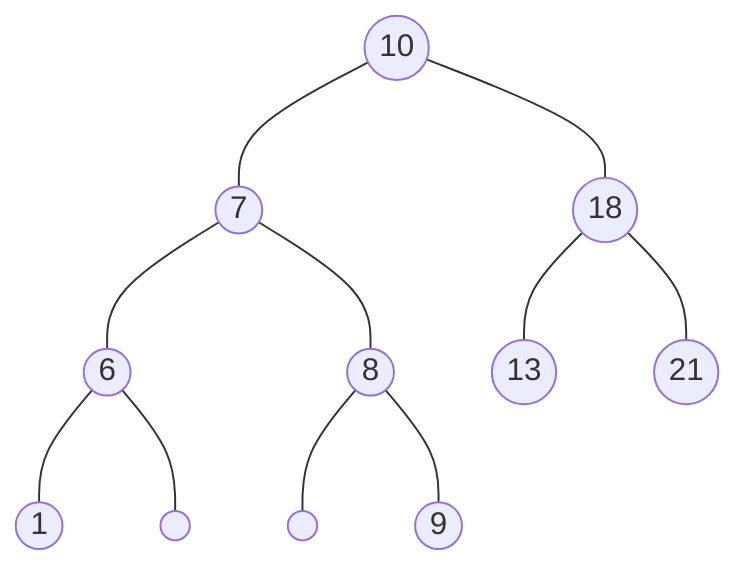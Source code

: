 graph TD
    a((10))
    a --- e((7))
    a --- c((18))
    e --- b((6))
    e --- i((8))
    c --- f((13))
    c --- g((21))
    b --- d((1))
    b --- l(( ))
    i --- j(( ))
    i --- k((9))